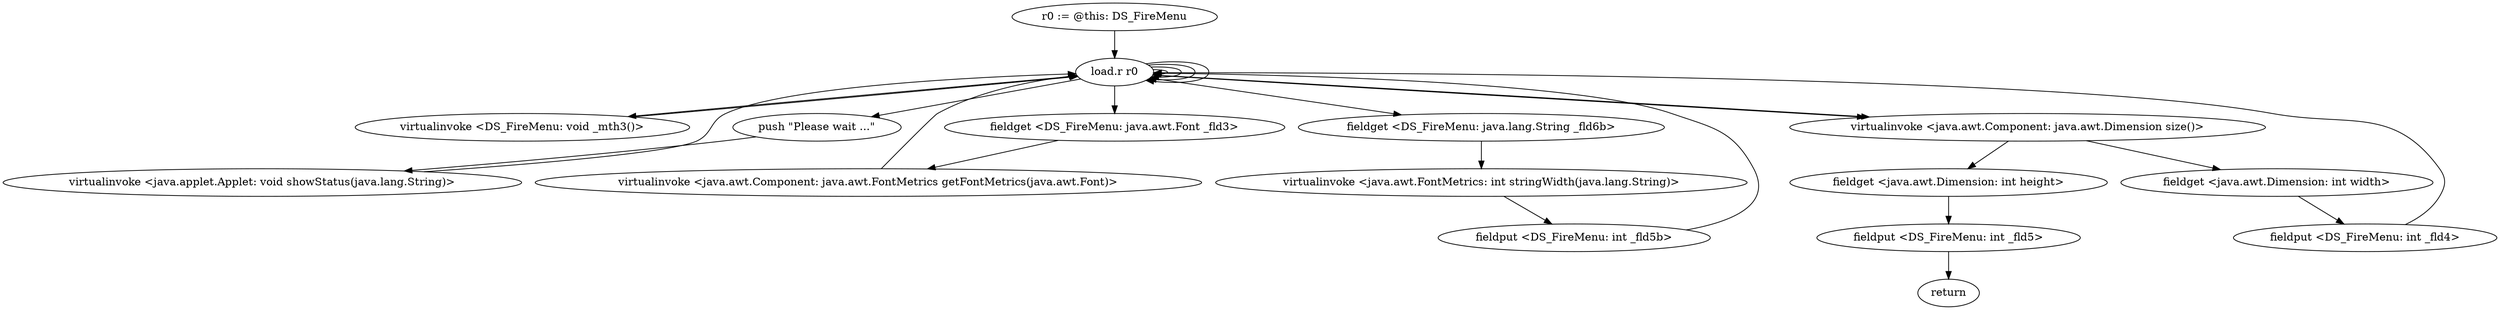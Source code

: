 digraph "" {
    "r0 := @this: DS_FireMenu"
    "load.r r0"
    "r0 := @this: DS_FireMenu"->"load.r r0";
    "virtualinvoke <DS_FireMenu: void _mth3()>"
    "load.r r0"->"virtualinvoke <DS_FireMenu: void _mth3()>";
    "virtualinvoke <DS_FireMenu: void _mth3()>"->"load.r r0";
    "push \"Please wait ...\""
    "load.r r0"->"push \"Please wait ...\"";
    "virtualinvoke <java.applet.Applet: void showStatus(java.lang.String)>"
    "push \"Please wait ...\""->"virtualinvoke <java.applet.Applet: void showStatus(java.lang.String)>";
    "virtualinvoke <java.applet.Applet: void showStatus(java.lang.String)>"->"load.r r0";
    "load.r r0"->"load.r r0";
    "load.r r0"->"load.r r0";
    "fieldget <DS_FireMenu: java.awt.Font _fld3>"
    "load.r r0"->"fieldget <DS_FireMenu: java.awt.Font _fld3>";
    "virtualinvoke <java.awt.Component: java.awt.FontMetrics getFontMetrics(java.awt.Font)>"
    "fieldget <DS_FireMenu: java.awt.Font _fld3>"->"virtualinvoke <java.awt.Component: java.awt.FontMetrics getFontMetrics(java.awt.Font)>";
    "virtualinvoke <java.awt.Component: java.awt.FontMetrics getFontMetrics(java.awt.Font)>"->"load.r r0";
    "fieldget <DS_FireMenu: java.lang.String _fld6b>"
    "load.r r0"->"fieldget <DS_FireMenu: java.lang.String _fld6b>";
    "virtualinvoke <java.awt.FontMetrics: int stringWidth(java.lang.String)>"
    "fieldget <DS_FireMenu: java.lang.String _fld6b>"->"virtualinvoke <java.awt.FontMetrics: int stringWidth(java.lang.String)>";
    "fieldput <DS_FireMenu: int _fld5b>"
    "virtualinvoke <java.awt.FontMetrics: int stringWidth(java.lang.String)>"->"fieldput <DS_FireMenu: int _fld5b>";
    "fieldput <DS_FireMenu: int _fld5b>"->"load.r r0";
    "load.r r0"->"load.r r0";
    "virtualinvoke <java.awt.Component: java.awt.Dimension size()>"
    "load.r r0"->"virtualinvoke <java.awt.Component: java.awt.Dimension size()>";
    "fieldget <java.awt.Dimension: int width>"
    "virtualinvoke <java.awt.Component: java.awt.Dimension size()>"->"fieldget <java.awt.Dimension: int width>";
    "fieldput <DS_FireMenu: int _fld4>"
    "fieldget <java.awt.Dimension: int width>"->"fieldput <DS_FireMenu: int _fld4>";
    "fieldput <DS_FireMenu: int _fld4>"->"load.r r0";
    "load.r r0"->"load.r r0";
    "load.r r0"->"virtualinvoke <java.awt.Component: java.awt.Dimension size()>";
    "fieldget <java.awt.Dimension: int height>"
    "virtualinvoke <java.awt.Component: java.awt.Dimension size()>"->"fieldget <java.awt.Dimension: int height>";
    "fieldput <DS_FireMenu: int _fld5>"
    "fieldget <java.awt.Dimension: int height>"->"fieldput <DS_FireMenu: int _fld5>";
    "return"
    "fieldput <DS_FireMenu: int _fld5>"->"return";
}
